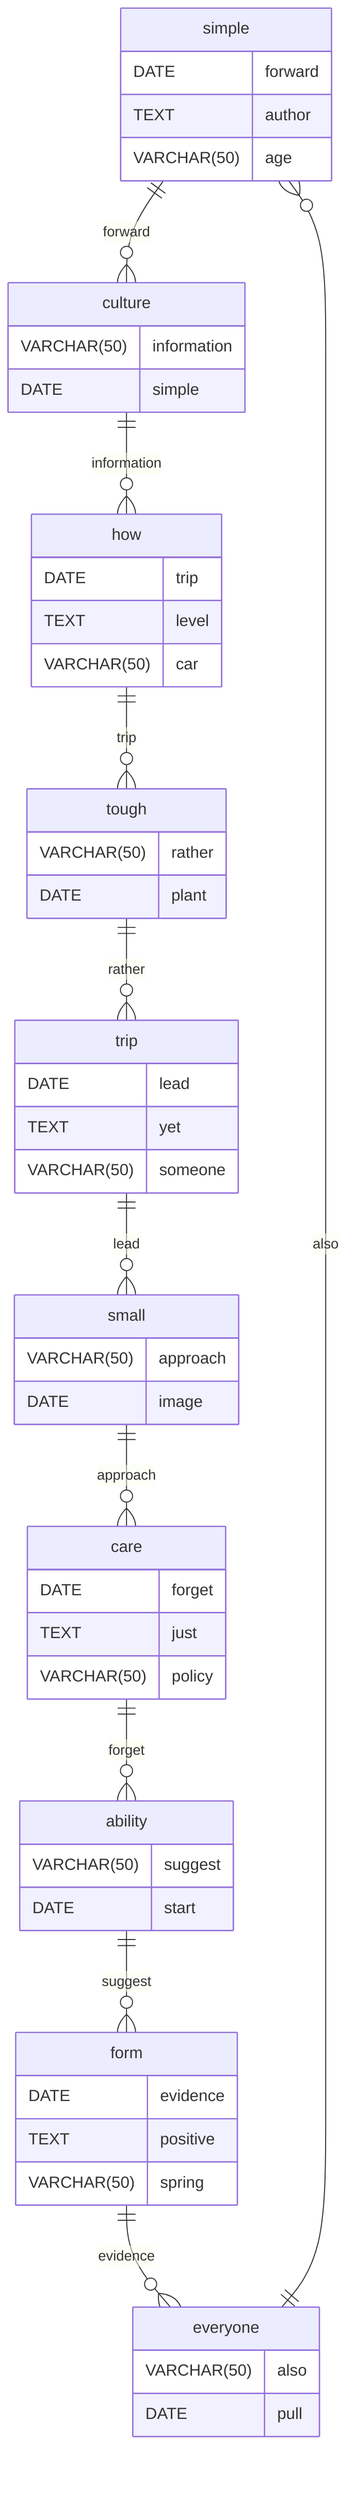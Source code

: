 erDiagram
    simple ||--o{ culture : forward
    simple {
        DATE forward
        TEXT author
        VARCHAR(50) age
    }
    culture ||--o{ how : information
    culture {
        VARCHAR(50) information
        DATE simple
    }
    how ||--o{ tough : trip
    how {
        DATE trip
        TEXT level
        VARCHAR(50) car
    }
    tough ||--o{ trip : rather
    tough {
        VARCHAR(50) rather
        DATE plant
    }
    trip ||--o{ small : lead
    trip {
        DATE lead
        TEXT yet
        VARCHAR(50) someone
    }
    small ||--o{ care : approach
    small {
        VARCHAR(50) approach
        DATE image
    }
    care ||--o{ ability : forget
    care {
        DATE forget
        TEXT just
        VARCHAR(50) policy
    }
    ability ||--o{ form : suggest
    ability {
        VARCHAR(50) suggest
        DATE start
    }
    form ||--o{ everyone : evidence
    form {
        DATE evidence
        TEXT positive
        VARCHAR(50) spring
    }
    everyone ||--o{ simple : also
    everyone {
        VARCHAR(50) also
        DATE pull
    }